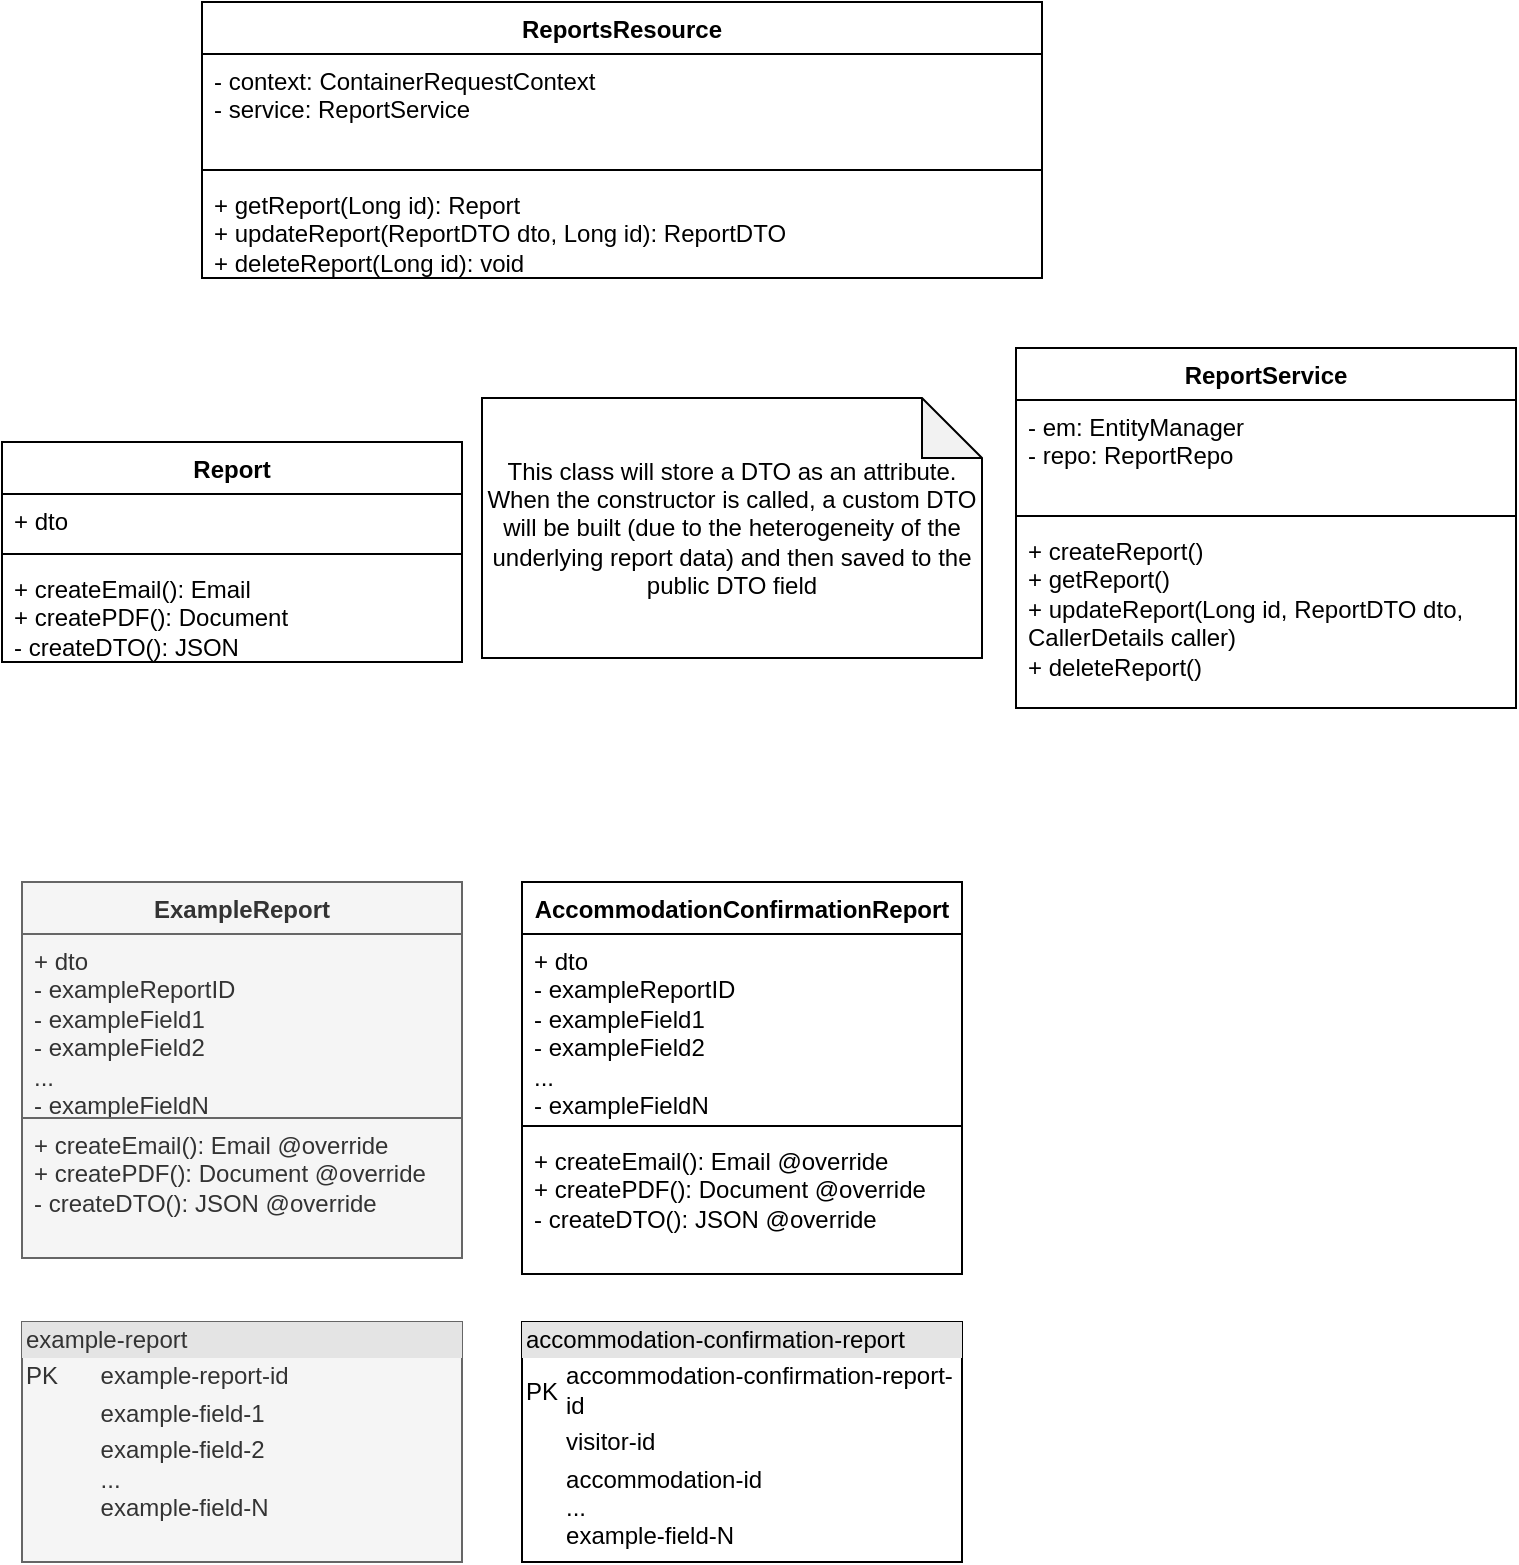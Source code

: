<mxfile version="23.1.5" type="github">
  <diagram id="C5RBs43oDa-KdzZeNtuy" name="Page-1">
    <mxGraphModel dx="1050" dy="634" grid="0" gridSize="10" guides="1" tooltips="1" connect="1" arrows="1" fold="1" page="1" pageScale="1" pageWidth="827" pageHeight="1169" math="0" shadow="0">
      <root>
        <mxCell id="WIyWlLk6GJQsqaUBKTNV-0" />
        <mxCell id="WIyWlLk6GJQsqaUBKTNV-1" parent="WIyWlLk6GJQsqaUBKTNV-0" />
        <mxCell id="MQ1HAu035y0CXCqz7wdD-0" value="ReportsResource" style="swimlane;fontStyle=1;align=center;verticalAlign=top;childLayout=stackLayout;horizontal=1;startSize=26;horizontalStack=0;resizeParent=1;resizeParentMax=0;resizeLast=0;collapsible=1;marginBottom=0;whiteSpace=wrap;html=1;" parent="WIyWlLk6GJQsqaUBKTNV-1" vertex="1">
          <mxGeometry x="170" y="80" width="420" height="138" as="geometry" />
        </mxCell>
        <mxCell id="MQ1HAu035y0CXCqz7wdD-1" value="&lt;div&gt;- context: ContainerRequestContext&lt;/div&gt;&lt;div&gt;- service: ReportService&lt;br&gt;&lt;/div&gt;" style="text;strokeColor=none;fillColor=none;align=left;verticalAlign=top;spacingLeft=4;spacingRight=4;overflow=hidden;rotatable=0;points=[[0,0.5],[1,0.5]];portConstraint=eastwest;whiteSpace=wrap;html=1;" parent="MQ1HAu035y0CXCqz7wdD-0" vertex="1">
          <mxGeometry y="26" width="420" height="54" as="geometry" />
        </mxCell>
        <mxCell id="MQ1HAu035y0CXCqz7wdD-2" value="" style="line;strokeWidth=1;fillColor=none;align=left;verticalAlign=middle;spacingTop=-1;spacingLeft=3;spacingRight=3;rotatable=0;labelPosition=right;points=[];portConstraint=eastwest;strokeColor=inherit;" parent="MQ1HAu035y0CXCqz7wdD-0" vertex="1">
          <mxGeometry y="80" width="420" height="8" as="geometry" />
        </mxCell>
        <mxCell id="MQ1HAu035y0CXCqz7wdD-3" value="&lt;div&gt;+ getReport(Long id): Report&lt;/div&gt;&lt;div&gt;+ updateReport(ReportDTO dto, Long id): ReportDTO&lt;br&gt;&lt;/div&gt;&lt;div&gt;+ deleteReport(Long id): void&lt;br&gt;&lt;/div&gt;" style="text;strokeColor=none;fillColor=none;align=left;verticalAlign=top;spacingLeft=4;spacingRight=4;overflow=hidden;rotatable=0;points=[[0,0.5],[1,0.5]];portConstraint=eastwest;whiteSpace=wrap;html=1;" parent="MQ1HAu035y0CXCqz7wdD-0" vertex="1">
          <mxGeometry y="88" width="420" height="50" as="geometry" />
        </mxCell>
        <mxCell id="MQ1HAu035y0CXCqz7wdD-4" value="ReportService" style="swimlane;fontStyle=1;align=center;verticalAlign=top;childLayout=stackLayout;horizontal=1;startSize=26;horizontalStack=0;resizeParent=1;resizeParentMax=0;resizeLast=0;collapsible=1;marginBottom=0;whiteSpace=wrap;html=1;" parent="WIyWlLk6GJQsqaUBKTNV-1" vertex="1">
          <mxGeometry x="577" y="253" width="250" height="180" as="geometry" />
        </mxCell>
        <mxCell id="MQ1HAu035y0CXCqz7wdD-5" value="&lt;div&gt;- em: EntityManager&lt;/div&gt;&lt;div&gt;- repo: ReportRepo&lt;br&gt;&lt;/div&gt;" style="text;strokeColor=none;fillColor=none;align=left;verticalAlign=top;spacingLeft=4;spacingRight=4;overflow=hidden;rotatable=0;points=[[0,0.5],[1,0.5]];portConstraint=eastwest;whiteSpace=wrap;html=1;" parent="MQ1HAu035y0CXCqz7wdD-4" vertex="1">
          <mxGeometry y="26" width="250" height="54" as="geometry" />
        </mxCell>
        <mxCell id="MQ1HAu035y0CXCqz7wdD-6" value="" style="line;strokeWidth=1;fillColor=none;align=left;verticalAlign=middle;spacingTop=-1;spacingLeft=3;spacingRight=3;rotatable=0;labelPosition=right;points=[];portConstraint=eastwest;strokeColor=inherit;" parent="MQ1HAu035y0CXCqz7wdD-4" vertex="1">
          <mxGeometry y="80" width="250" height="8" as="geometry" />
        </mxCell>
        <mxCell id="MQ1HAu035y0CXCqz7wdD-7" value="&lt;div&gt;+ createReport()&lt;/div&gt;&lt;div&gt;+ getReport()&lt;/div&gt;&lt;div&gt;+ updateReport(Long id, ReportDTO dto, CallerDetails caller)&lt;/div&gt;&lt;div&gt;+ deleteReport()&lt;br&gt;&lt;/div&gt;" style="text;strokeColor=none;fillColor=none;align=left;verticalAlign=top;spacingLeft=4;spacingRight=4;overflow=hidden;rotatable=0;points=[[0,0.5],[1,0.5]];portConstraint=eastwest;whiteSpace=wrap;html=1;" parent="MQ1HAu035y0CXCqz7wdD-4" vertex="1">
          <mxGeometry y="88" width="250" height="92" as="geometry" />
        </mxCell>
        <mxCell id="MQ1HAu035y0CXCqz7wdD-16" value="Report" style="swimlane;fontStyle=1;align=center;verticalAlign=top;childLayout=stackLayout;horizontal=1;startSize=26;horizontalStack=0;resizeParent=1;resizeParentMax=0;resizeLast=0;collapsible=1;marginBottom=0;whiteSpace=wrap;html=1;" parent="WIyWlLk6GJQsqaUBKTNV-1" vertex="1">
          <mxGeometry x="70" y="300" width="230" height="110" as="geometry" />
        </mxCell>
        <mxCell id="MQ1HAu035y0CXCqz7wdD-17" value="+ dto" style="text;strokeColor=none;fillColor=none;align=left;verticalAlign=top;spacingLeft=4;spacingRight=4;overflow=hidden;rotatable=0;points=[[0,0.5],[1,0.5]];portConstraint=eastwest;whiteSpace=wrap;html=1;" parent="MQ1HAu035y0CXCqz7wdD-16" vertex="1">
          <mxGeometry y="26" width="230" height="26" as="geometry" />
        </mxCell>
        <mxCell id="MQ1HAu035y0CXCqz7wdD-18" value="" style="line;strokeWidth=1;fillColor=none;align=left;verticalAlign=middle;spacingTop=-1;spacingLeft=3;spacingRight=3;rotatable=0;labelPosition=right;points=[];portConstraint=eastwest;strokeColor=inherit;" parent="MQ1HAu035y0CXCqz7wdD-16" vertex="1">
          <mxGeometry y="52" width="230" height="8" as="geometry" />
        </mxCell>
        <mxCell id="MQ1HAu035y0CXCqz7wdD-19" value="&lt;div&gt;+ createEmail(): Email&lt;/div&gt;&lt;div&gt;+ createPDF(): Document&lt;/div&gt;&lt;div&gt;- createDTO(): JSON&lt;/div&gt;" style="text;strokeColor=none;fillColor=none;align=left;verticalAlign=top;spacingLeft=4;spacingRight=4;overflow=hidden;rotatable=0;points=[[0,0.5],[1,0.5]];portConstraint=eastwest;whiteSpace=wrap;html=1;" parent="MQ1HAu035y0CXCqz7wdD-16" vertex="1">
          <mxGeometry y="60" width="230" height="50" as="geometry" />
        </mxCell>
        <mxCell id="PVmrrX6DhiQdUhVUVksZ-0" value="This class will store a DTO as an attribute. When the constructor is called, a custom DTO will be built (due to the heterogeneity of the underlying report data) and then saved to the public DTO field" style="shape=note;whiteSpace=wrap;html=1;backgroundOutline=1;darkOpacity=0.05;" parent="WIyWlLk6GJQsqaUBKTNV-1" vertex="1">
          <mxGeometry x="310" y="278" width="250" height="130" as="geometry" />
        </mxCell>
        <mxCell id="Wsk4VO05oJbZmP9Lk-0c-0" value="&lt;div style=&quot;box-sizing:border-box;width:100%;background:#e4e4e4;padding:2px;&quot;&gt;example-report&lt;/div&gt;&lt;table style=&quot;width:100%;font-size:1em;&quot; cellpadding=&quot;2&quot; cellspacing=&quot;0&quot;&gt;&lt;tbody&gt;&lt;tr&gt;&lt;td&gt;PK&lt;/td&gt;&lt;td&gt;example-report-id&lt;br&gt;&lt;/td&gt;&lt;/tr&gt;&lt;tr&gt;&lt;td&gt;&lt;br&gt;&lt;/td&gt;&lt;td&gt;example-field-1&lt;/td&gt;&lt;/tr&gt;&lt;tr&gt;&lt;td&gt;&lt;/td&gt;&lt;td&gt;example-field-2&lt;br&gt;...&lt;br&gt;example-field-N&lt;br&gt;&lt;/td&gt;&lt;/tr&gt;&lt;/tbody&gt;&lt;/table&gt;" style="verticalAlign=top;align=left;overflow=fill;html=1;whiteSpace=wrap;fillColor=#f5f5f5;fontColor=#333333;strokeColor=#666666;" parent="WIyWlLk6GJQsqaUBKTNV-1" vertex="1">
          <mxGeometry x="80" y="740" width="220" height="120" as="geometry" />
        </mxCell>
        <mxCell id="Wsk4VO05oJbZmP9Lk-0c-1" value="ExampleReport" style="swimlane;fontStyle=1;align=center;verticalAlign=top;childLayout=stackLayout;horizontal=1;startSize=26;horizontalStack=0;resizeParent=1;resizeParentMax=0;resizeLast=0;collapsible=1;marginBottom=0;whiteSpace=wrap;html=1;fillColor=#f5f5f5;fontColor=#333333;strokeColor=#666666;" parent="WIyWlLk6GJQsqaUBKTNV-1" vertex="1">
          <mxGeometry x="80" y="520" width="220" height="188" as="geometry" />
        </mxCell>
        <mxCell id="Wsk4VO05oJbZmP9Lk-0c-2" value="&lt;div&gt;+ dto&lt;br&gt;&lt;/div&gt;&lt;div&gt;- exampleReportID&lt;/div&gt;&lt;div&gt;- exampleField1&lt;/div&gt;&lt;div&gt;- exampleField2&lt;br&gt;&lt;/div&gt;&lt;div&gt;...&lt;/div&gt;&lt;div&gt;- exampleFieldN&lt;br&gt;&lt;/div&gt;" style="text;strokeColor=#666666;fillColor=#f5f5f5;align=left;verticalAlign=top;spacingLeft=4;spacingRight=4;overflow=hidden;rotatable=0;points=[[0,0.5],[1,0.5]];portConstraint=eastwest;whiteSpace=wrap;html=1;fontColor=#333333;" parent="Wsk4VO05oJbZmP9Lk-0c-1" vertex="1">
          <mxGeometry y="26" width="220" height="92" as="geometry" />
        </mxCell>
        <mxCell id="Wsk4VO05oJbZmP9Lk-0c-4" value="&lt;div&gt;+ createEmail(): Email @override&lt;/div&gt;&lt;div&gt;+ createPDF(): Document @override&lt;/div&gt;&lt;div&gt;- createDTO(): JSON @override&lt;br&gt;&lt;/div&gt;" style="text;strokeColor=#666666;fillColor=#f5f5f5;align=left;verticalAlign=top;spacingLeft=4;spacingRight=4;overflow=hidden;rotatable=0;points=[[0,0.5],[1,0.5]];portConstraint=eastwest;whiteSpace=wrap;html=1;fontColor=#333333;" parent="Wsk4VO05oJbZmP9Lk-0c-1" vertex="1">
          <mxGeometry y="118" width="220" height="70" as="geometry" />
        </mxCell>
        <mxCell id="IxwAe-7UypKO3zCtjmv_-0" value="&lt;div style=&quot;box-sizing:border-box;width:100%;background:#e4e4e4;padding:2px;&quot;&gt;accommodation-confirmation-report&lt;/div&gt;&lt;table style=&quot;width:100%;font-size:1em;&quot; cellpadding=&quot;2&quot; cellspacing=&quot;0&quot;&gt;&lt;tbody&gt;&lt;tr&gt;&lt;td&gt;PK&lt;/td&gt;&lt;td&gt;accommodation-confirmation-report-id&lt;br&gt;&lt;/td&gt;&lt;/tr&gt;&lt;tr&gt;&lt;td&gt;&lt;br&gt;&lt;/td&gt;&lt;td&gt;visitor-id&lt;br&gt;&lt;/td&gt;&lt;/tr&gt;&lt;tr&gt;&lt;td&gt;&lt;/td&gt;&lt;td&gt;accommodation-id&lt;br&gt;...&lt;br&gt;example-field-N&lt;br&gt;&lt;/td&gt;&lt;/tr&gt;&lt;/tbody&gt;&lt;/table&gt;" style="verticalAlign=top;align=left;overflow=fill;html=1;whiteSpace=wrap;" vertex="1" parent="WIyWlLk6GJQsqaUBKTNV-1">
          <mxGeometry x="330" y="740" width="220" height="120" as="geometry" />
        </mxCell>
        <mxCell id="IxwAe-7UypKO3zCtjmv_-1" value="AccommodationConfirmationReport" style="swimlane;fontStyle=1;align=center;verticalAlign=top;childLayout=stackLayout;horizontal=1;startSize=26;horizontalStack=0;resizeParent=1;resizeParentMax=0;resizeLast=0;collapsible=1;marginBottom=0;whiteSpace=wrap;html=1;" vertex="1" parent="WIyWlLk6GJQsqaUBKTNV-1">
          <mxGeometry x="330" y="520" width="220" height="196" as="geometry" />
        </mxCell>
        <mxCell id="IxwAe-7UypKO3zCtjmv_-2" value="&lt;div&gt;+ dto&lt;br&gt;&lt;/div&gt;&lt;div&gt;- exampleReportID&lt;/div&gt;&lt;div&gt;- exampleField1&lt;/div&gt;&lt;div&gt;- exampleField2&lt;br&gt;&lt;/div&gt;&lt;div&gt;...&lt;/div&gt;&lt;div&gt;- exampleFieldN&lt;br&gt;&lt;/div&gt;" style="text;strokeColor=none;fillColor=none;align=left;verticalAlign=top;spacingLeft=4;spacingRight=4;overflow=hidden;rotatable=0;points=[[0,0.5],[1,0.5]];portConstraint=eastwest;whiteSpace=wrap;html=1;" vertex="1" parent="IxwAe-7UypKO3zCtjmv_-1">
          <mxGeometry y="26" width="220" height="92" as="geometry" />
        </mxCell>
        <mxCell id="IxwAe-7UypKO3zCtjmv_-3" value="" style="line;strokeWidth=1;fillColor=none;align=left;verticalAlign=middle;spacingTop=-1;spacingLeft=3;spacingRight=3;rotatable=0;labelPosition=right;points=[];portConstraint=eastwest;strokeColor=inherit;" vertex="1" parent="IxwAe-7UypKO3zCtjmv_-1">
          <mxGeometry y="118" width="220" height="8" as="geometry" />
        </mxCell>
        <mxCell id="IxwAe-7UypKO3zCtjmv_-4" value="&lt;div&gt;+ createEmail(): Email @override&lt;/div&gt;&lt;div&gt;+ createPDF(): Document @override&lt;/div&gt;&lt;div&gt;- createDTO(): JSON @override&lt;br&gt;&lt;/div&gt;" style="text;strokeColor=none;fillColor=none;align=left;verticalAlign=top;spacingLeft=4;spacingRight=4;overflow=hidden;rotatable=0;points=[[0,0.5],[1,0.5]];portConstraint=eastwest;whiteSpace=wrap;html=1;" vertex="1" parent="IxwAe-7UypKO3zCtjmv_-1">
          <mxGeometry y="126" width="220" height="70" as="geometry" />
        </mxCell>
      </root>
    </mxGraphModel>
  </diagram>
</mxfile>
